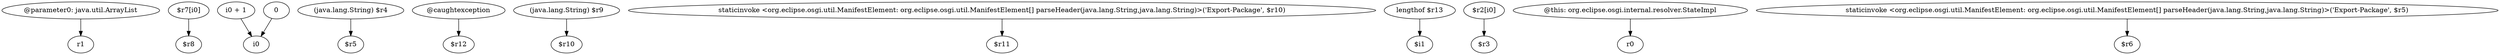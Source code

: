 digraph g {
0[label="@parameter0: java.util.ArrayList"]
1[label="r1"]
0->1[label=""]
2[label="$r7[i0]"]
3[label="$r8"]
2->3[label=""]
4[label="i0 + 1"]
5[label="i0"]
4->5[label=""]
6[label="(java.lang.String) $r4"]
7[label="$r5"]
6->7[label=""]
8[label="@caughtexception"]
9[label="$r12"]
8->9[label=""]
10[label="(java.lang.String) $r9"]
11[label="$r10"]
10->11[label=""]
12[label="staticinvoke <org.eclipse.osgi.util.ManifestElement: org.eclipse.osgi.util.ManifestElement[] parseHeader(java.lang.String,java.lang.String)>('Export-Package', $r10)"]
13[label="$r11"]
12->13[label=""]
14[label="lengthof $r13"]
15[label="$i1"]
14->15[label=""]
16[label="$r2[i0]"]
17[label="$r3"]
16->17[label=""]
18[label="@this: org.eclipse.osgi.internal.resolver.StateImpl"]
19[label="r0"]
18->19[label=""]
20[label="staticinvoke <org.eclipse.osgi.util.ManifestElement: org.eclipse.osgi.util.ManifestElement[] parseHeader(java.lang.String,java.lang.String)>('Export-Package', $r5)"]
21[label="$r6"]
20->21[label=""]
22[label="0"]
22->5[label=""]
}